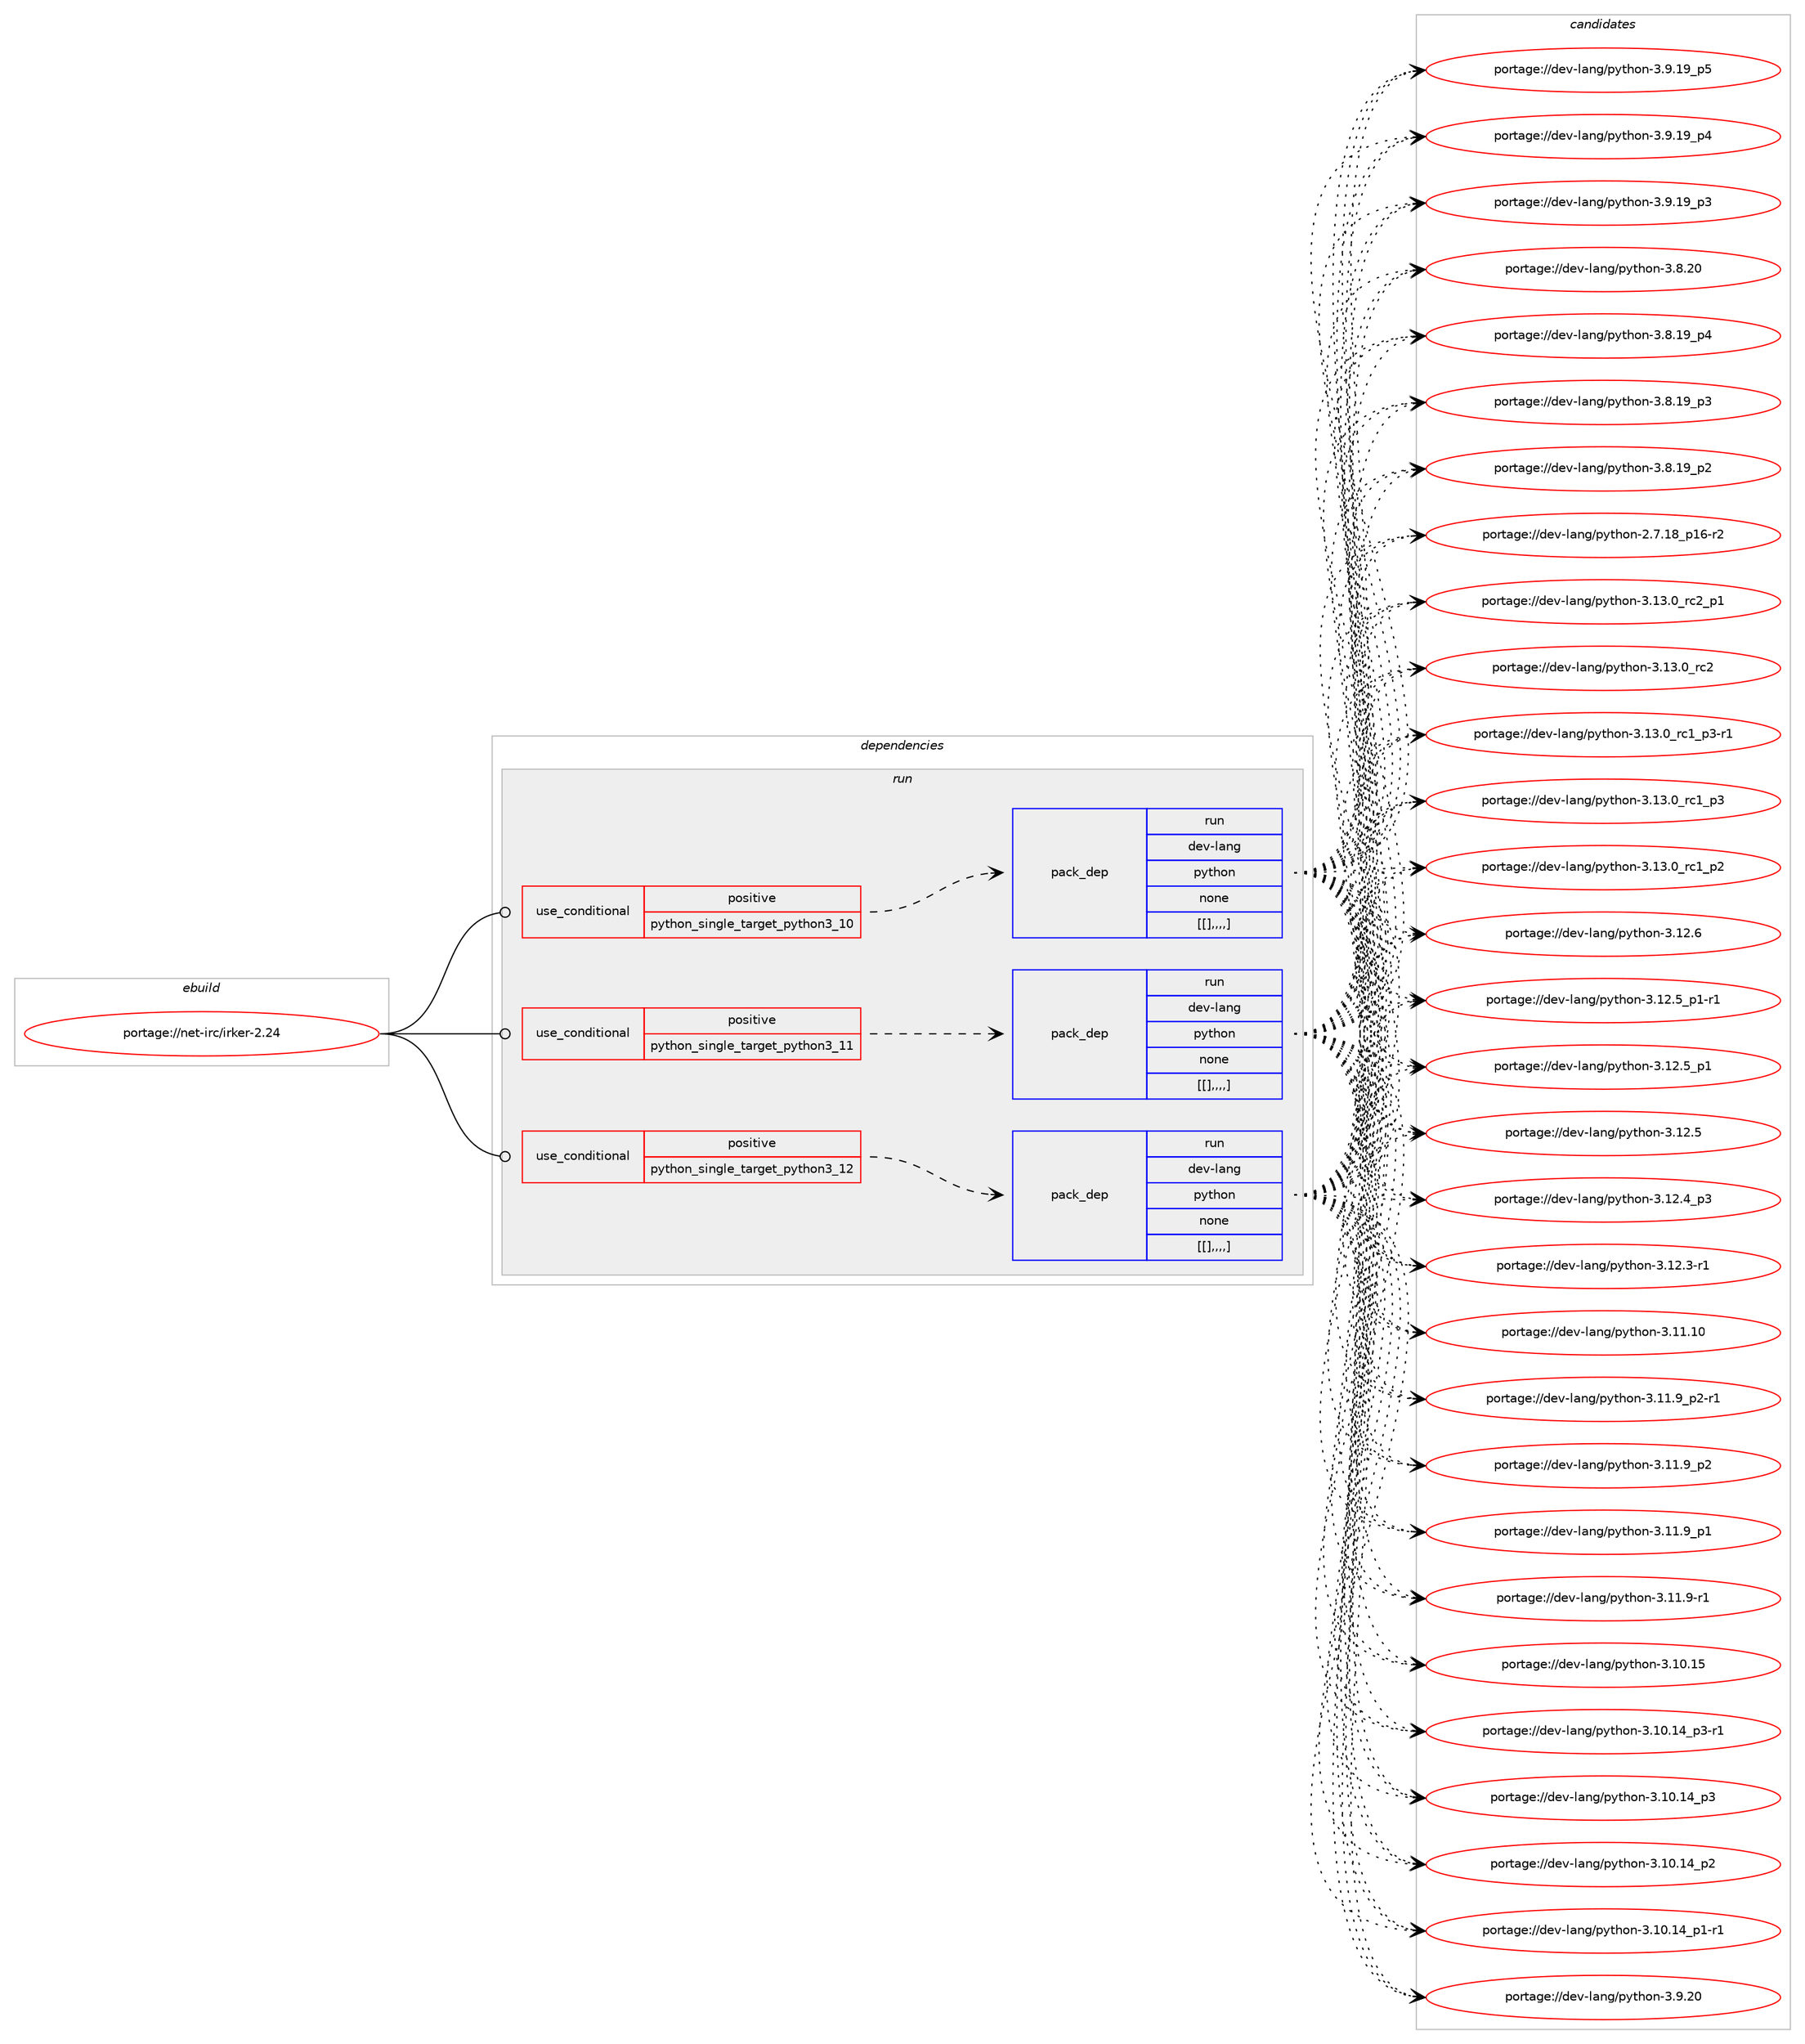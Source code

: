 digraph prolog {

# *************
# Graph options
# *************

newrank=true;
concentrate=true;
compound=true;
graph [rankdir=LR,fontname=Helvetica,fontsize=10,ranksep=1.5];#, ranksep=2.5, nodesep=0.2];
edge  [arrowhead=vee];
node  [fontname=Helvetica,fontsize=10];

# **********
# The ebuild
# **********

subgraph cluster_leftcol {
color=gray;
label=<<i>ebuild</i>>;
id [label="portage://net-irc/irker-2.24", color=red, width=4, href="../net-irc/irker-2.24.svg"];
}

# ****************
# The dependencies
# ****************

subgraph cluster_midcol {
color=gray;
label=<<i>dependencies</i>>;
subgraph cluster_compile {
fillcolor="#eeeeee";
style=filled;
label=<<i>compile</i>>;
}
subgraph cluster_compileandrun {
fillcolor="#eeeeee";
style=filled;
label=<<i>compile and run</i>>;
}
subgraph cluster_run {
fillcolor="#eeeeee";
style=filled;
label=<<i>run</i>>;
subgraph cond2371 {
dependency6112 [label=<<TABLE BORDER="0" CELLBORDER="1" CELLSPACING="0" CELLPADDING="4"><TR><TD ROWSPAN="3" CELLPADDING="10">use_conditional</TD></TR><TR><TD>positive</TD></TR><TR><TD>python_single_target_python3_10</TD></TR></TABLE>>, shape=none, color=red];
subgraph pack3728 {
dependency6113 [label=<<TABLE BORDER="0" CELLBORDER="1" CELLSPACING="0" CELLPADDING="4" WIDTH="220"><TR><TD ROWSPAN="6" CELLPADDING="30">pack_dep</TD></TR><TR><TD WIDTH="110">run</TD></TR><TR><TD>dev-lang</TD></TR><TR><TD>python</TD></TR><TR><TD>none</TD></TR><TR><TD>[[],,,,]</TD></TR></TABLE>>, shape=none, color=blue];
}
dependency6112:e -> dependency6113:w [weight=20,style="dashed",arrowhead="vee"];
}
id:e -> dependency6112:w [weight=20,style="solid",arrowhead="odot"];
subgraph cond2372 {
dependency6114 [label=<<TABLE BORDER="0" CELLBORDER="1" CELLSPACING="0" CELLPADDING="4"><TR><TD ROWSPAN="3" CELLPADDING="10">use_conditional</TD></TR><TR><TD>positive</TD></TR><TR><TD>python_single_target_python3_11</TD></TR></TABLE>>, shape=none, color=red];
subgraph pack3729 {
dependency6115 [label=<<TABLE BORDER="0" CELLBORDER="1" CELLSPACING="0" CELLPADDING="4" WIDTH="220"><TR><TD ROWSPAN="6" CELLPADDING="30">pack_dep</TD></TR><TR><TD WIDTH="110">run</TD></TR><TR><TD>dev-lang</TD></TR><TR><TD>python</TD></TR><TR><TD>none</TD></TR><TR><TD>[[],,,,]</TD></TR></TABLE>>, shape=none, color=blue];
}
dependency6114:e -> dependency6115:w [weight=20,style="dashed",arrowhead="vee"];
}
id:e -> dependency6114:w [weight=20,style="solid",arrowhead="odot"];
subgraph cond2373 {
dependency6116 [label=<<TABLE BORDER="0" CELLBORDER="1" CELLSPACING="0" CELLPADDING="4"><TR><TD ROWSPAN="3" CELLPADDING="10">use_conditional</TD></TR><TR><TD>positive</TD></TR><TR><TD>python_single_target_python3_12</TD></TR></TABLE>>, shape=none, color=red];
subgraph pack3730 {
dependency6117 [label=<<TABLE BORDER="0" CELLBORDER="1" CELLSPACING="0" CELLPADDING="4" WIDTH="220"><TR><TD ROWSPAN="6" CELLPADDING="30">pack_dep</TD></TR><TR><TD WIDTH="110">run</TD></TR><TR><TD>dev-lang</TD></TR><TR><TD>python</TD></TR><TR><TD>none</TD></TR><TR><TD>[[],,,,]</TD></TR></TABLE>>, shape=none, color=blue];
}
dependency6116:e -> dependency6117:w [weight=20,style="dashed",arrowhead="vee"];
}
id:e -> dependency6116:w [weight=20,style="solid",arrowhead="odot"];
}
}

# **************
# The candidates
# **************

subgraph cluster_choices {
rank=same;
color=gray;
label=<<i>candidates</i>>;

subgraph choice3728 {
color=black;
nodesep=1;
choice100101118451089711010347112121116104111110455146495146489511499509511249 [label="portage://dev-lang/python-3.13.0_rc2_p1", color=red, width=4,href="../dev-lang/python-3.13.0_rc2_p1.svg"];
choice10010111845108971101034711212111610411111045514649514648951149950 [label="portage://dev-lang/python-3.13.0_rc2", color=red, width=4,href="../dev-lang/python-3.13.0_rc2.svg"];
choice1001011184510897110103471121211161041111104551464951464895114994995112514511449 [label="portage://dev-lang/python-3.13.0_rc1_p3-r1", color=red, width=4,href="../dev-lang/python-3.13.0_rc1_p3-r1.svg"];
choice100101118451089711010347112121116104111110455146495146489511499499511251 [label="portage://dev-lang/python-3.13.0_rc1_p3", color=red, width=4,href="../dev-lang/python-3.13.0_rc1_p3.svg"];
choice100101118451089711010347112121116104111110455146495146489511499499511250 [label="portage://dev-lang/python-3.13.0_rc1_p2", color=red, width=4,href="../dev-lang/python-3.13.0_rc1_p2.svg"];
choice10010111845108971101034711212111610411111045514649504654 [label="portage://dev-lang/python-3.12.6", color=red, width=4,href="../dev-lang/python-3.12.6.svg"];
choice1001011184510897110103471121211161041111104551464950465395112494511449 [label="portage://dev-lang/python-3.12.5_p1-r1", color=red, width=4,href="../dev-lang/python-3.12.5_p1-r1.svg"];
choice100101118451089711010347112121116104111110455146495046539511249 [label="portage://dev-lang/python-3.12.5_p1", color=red, width=4,href="../dev-lang/python-3.12.5_p1.svg"];
choice10010111845108971101034711212111610411111045514649504653 [label="portage://dev-lang/python-3.12.5", color=red, width=4,href="../dev-lang/python-3.12.5.svg"];
choice100101118451089711010347112121116104111110455146495046529511251 [label="portage://dev-lang/python-3.12.4_p3", color=red, width=4,href="../dev-lang/python-3.12.4_p3.svg"];
choice100101118451089711010347112121116104111110455146495046514511449 [label="portage://dev-lang/python-3.12.3-r1", color=red, width=4,href="../dev-lang/python-3.12.3-r1.svg"];
choice1001011184510897110103471121211161041111104551464949464948 [label="portage://dev-lang/python-3.11.10", color=red, width=4,href="../dev-lang/python-3.11.10.svg"];
choice1001011184510897110103471121211161041111104551464949465795112504511449 [label="portage://dev-lang/python-3.11.9_p2-r1", color=red, width=4,href="../dev-lang/python-3.11.9_p2-r1.svg"];
choice100101118451089711010347112121116104111110455146494946579511250 [label="portage://dev-lang/python-3.11.9_p2", color=red, width=4,href="../dev-lang/python-3.11.9_p2.svg"];
choice100101118451089711010347112121116104111110455146494946579511249 [label="portage://dev-lang/python-3.11.9_p1", color=red, width=4,href="../dev-lang/python-3.11.9_p1.svg"];
choice100101118451089711010347112121116104111110455146494946574511449 [label="portage://dev-lang/python-3.11.9-r1", color=red, width=4,href="../dev-lang/python-3.11.9-r1.svg"];
choice1001011184510897110103471121211161041111104551464948464953 [label="portage://dev-lang/python-3.10.15", color=red, width=4,href="../dev-lang/python-3.10.15.svg"];
choice100101118451089711010347112121116104111110455146494846495295112514511449 [label="portage://dev-lang/python-3.10.14_p3-r1", color=red, width=4,href="../dev-lang/python-3.10.14_p3-r1.svg"];
choice10010111845108971101034711212111610411111045514649484649529511251 [label="portage://dev-lang/python-3.10.14_p3", color=red, width=4,href="../dev-lang/python-3.10.14_p3.svg"];
choice10010111845108971101034711212111610411111045514649484649529511250 [label="portage://dev-lang/python-3.10.14_p2", color=red, width=4,href="../dev-lang/python-3.10.14_p2.svg"];
choice100101118451089711010347112121116104111110455146494846495295112494511449 [label="portage://dev-lang/python-3.10.14_p1-r1", color=red, width=4,href="../dev-lang/python-3.10.14_p1-r1.svg"];
choice10010111845108971101034711212111610411111045514657465048 [label="portage://dev-lang/python-3.9.20", color=red, width=4,href="../dev-lang/python-3.9.20.svg"];
choice100101118451089711010347112121116104111110455146574649579511253 [label="portage://dev-lang/python-3.9.19_p5", color=red, width=4,href="../dev-lang/python-3.9.19_p5.svg"];
choice100101118451089711010347112121116104111110455146574649579511252 [label="portage://dev-lang/python-3.9.19_p4", color=red, width=4,href="../dev-lang/python-3.9.19_p4.svg"];
choice100101118451089711010347112121116104111110455146574649579511251 [label="portage://dev-lang/python-3.9.19_p3", color=red, width=4,href="../dev-lang/python-3.9.19_p3.svg"];
choice10010111845108971101034711212111610411111045514656465048 [label="portage://dev-lang/python-3.8.20", color=red, width=4,href="../dev-lang/python-3.8.20.svg"];
choice100101118451089711010347112121116104111110455146564649579511252 [label="portage://dev-lang/python-3.8.19_p4", color=red, width=4,href="../dev-lang/python-3.8.19_p4.svg"];
choice100101118451089711010347112121116104111110455146564649579511251 [label="portage://dev-lang/python-3.8.19_p3", color=red, width=4,href="../dev-lang/python-3.8.19_p3.svg"];
choice100101118451089711010347112121116104111110455146564649579511250 [label="portage://dev-lang/python-3.8.19_p2", color=red, width=4,href="../dev-lang/python-3.8.19_p2.svg"];
choice100101118451089711010347112121116104111110455046554649569511249544511450 [label="portage://dev-lang/python-2.7.18_p16-r2", color=red, width=4,href="../dev-lang/python-2.7.18_p16-r2.svg"];
dependency6113:e -> choice100101118451089711010347112121116104111110455146495146489511499509511249:w [style=dotted,weight="100"];
dependency6113:e -> choice10010111845108971101034711212111610411111045514649514648951149950:w [style=dotted,weight="100"];
dependency6113:e -> choice1001011184510897110103471121211161041111104551464951464895114994995112514511449:w [style=dotted,weight="100"];
dependency6113:e -> choice100101118451089711010347112121116104111110455146495146489511499499511251:w [style=dotted,weight="100"];
dependency6113:e -> choice100101118451089711010347112121116104111110455146495146489511499499511250:w [style=dotted,weight="100"];
dependency6113:e -> choice10010111845108971101034711212111610411111045514649504654:w [style=dotted,weight="100"];
dependency6113:e -> choice1001011184510897110103471121211161041111104551464950465395112494511449:w [style=dotted,weight="100"];
dependency6113:e -> choice100101118451089711010347112121116104111110455146495046539511249:w [style=dotted,weight="100"];
dependency6113:e -> choice10010111845108971101034711212111610411111045514649504653:w [style=dotted,weight="100"];
dependency6113:e -> choice100101118451089711010347112121116104111110455146495046529511251:w [style=dotted,weight="100"];
dependency6113:e -> choice100101118451089711010347112121116104111110455146495046514511449:w [style=dotted,weight="100"];
dependency6113:e -> choice1001011184510897110103471121211161041111104551464949464948:w [style=dotted,weight="100"];
dependency6113:e -> choice1001011184510897110103471121211161041111104551464949465795112504511449:w [style=dotted,weight="100"];
dependency6113:e -> choice100101118451089711010347112121116104111110455146494946579511250:w [style=dotted,weight="100"];
dependency6113:e -> choice100101118451089711010347112121116104111110455146494946579511249:w [style=dotted,weight="100"];
dependency6113:e -> choice100101118451089711010347112121116104111110455146494946574511449:w [style=dotted,weight="100"];
dependency6113:e -> choice1001011184510897110103471121211161041111104551464948464953:w [style=dotted,weight="100"];
dependency6113:e -> choice100101118451089711010347112121116104111110455146494846495295112514511449:w [style=dotted,weight="100"];
dependency6113:e -> choice10010111845108971101034711212111610411111045514649484649529511251:w [style=dotted,weight="100"];
dependency6113:e -> choice10010111845108971101034711212111610411111045514649484649529511250:w [style=dotted,weight="100"];
dependency6113:e -> choice100101118451089711010347112121116104111110455146494846495295112494511449:w [style=dotted,weight="100"];
dependency6113:e -> choice10010111845108971101034711212111610411111045514657465048:w [style=dotted,weight="100"];
dependency6113:e -> choice100101118451089711010347112121116104111110455146574649579511253:w [style=dotted,weight="100"];
dependency6113:e -> choice100101118451089711010347112121116104111110455146574649579511252:w [style=dotted,weight="100"];
dependency6113:e -> choice100101118451089711010347112121116104111110455146574649579511251:w [style=dotted,weight="100"];
dependency6113:e -> choice10010111845108971101034711212111610411111045514656465048:w [style=dotted,weight="100"];
dependency6113:e -> choice100101118451089711010347112121116104111110455146564649579511252:w [style=dotted,weight="100"];
dependency6113:e -> choice100101118451089711010347112121116104111110455146564649579511251:w [style=dotted,weight="100"];
dependency6113:e -> choice100101118451089711010347112121116104111110455146564649579511250:w [style=dotted,weight="100"];
dependency6113:e -> choice100101118451089711010347112121116104111110455046554649569511249544511450:w [style=dotted,weight="100"];
}
subgraph choice3729 {
color=black;
nodesep=1;
choice100101118451089711010347112121116104111110455146495146489511499509511249 [label="portage://dev-lang/python-3.13.0_rc2_p1", color=red, width=4,href="../dev-lang/python-3.13.0_rc2_p1.svg"];
choice10010111845108971101034711212111610411111045514649514648951149950 [label="portage://dev-lang/python-3.13.0_rc2", color=red, width=4,href="../dev-lang/python-3.13.0_rc2.svg"];
choice1001011184510897110103471121211161041111104551464951464895114994995112514511449 [label="portage://dev-lang/python-3.13.0_rc1_p3-r1", color=red, width=4,href="../dev-lang/python-3.13.0_rc1_p3-r1.svg"];
choice100101118451089711010347112121116104111110455146495146489511499499511251 [label="portage://dev-lang/python-3.13.0_rc1_p3", color=red, width=4,href="../dev-lang/python-3.13.0_rc1_p3.svg"];
choice100101118451089711010347112121116104111110455146495146489511499499511250 [label="portage://dev-lang/python-3.13.0_rc1_p2", color=red, width=4,href="../dev-lang/python-3.13.0_rc1_p2.svg"];
choice10010111845108971101034711212111610411111045514649504654 [label="portage://dev-lang/python-3.12.6", color=red, width=4,href="../dev-lang/python-3.12.6.svg"];
choice1001011184510897110103471121211161041111104551464950465395112494511449 [label="portage://dev-lang/python-3.12.5_p1-r1", color=red, width=4,href="../dev-lang/python-3.12.5_p1-r1.svg"];
choice100101118451089711010347112121116104111110455146495046539511249 [label="portage://dev-lang/python-3.12.5_p1", color=red, width=4,href="../dev-lang/python-3.12.5_p1.svg"];
choice10010111845108971101034711212111610411111045514649504653 [label="portage://dev-lang/python-3.12.5", color=red, width=4,href="../dev-lang/python-3.12.5.svg"];
choice100101118451089711010347112121116104111110455146495046529511251 [label="portage://dev-lang/python-3.12.4_p3", color=red, width=4,href="../dev-lang/python-3.12.4_p3.svg"];
choice100101118451089711010347112121116104111110455146495046514511449 [label="portage://dev-lang/python-3.12.3-r1", color=red, width=4,href="../dev-lang/python-3.12.3-r1.svg"];
choice1001011184510897110103471121211161041111104551464949464948 [label="portage://dev-lang/python-3.11.10", color=red, width=4,href="../dev-lang/python-3.11.10.svg"];
choice1001011184510897110103471121211161041111104551464949465795112504511449 [label="portage://dev-lang/python-3.11.9_p2-r1", color=red, width=4,href="../dev-lang/python-3.11.9_p2-r1.svg"];
choice100101118451089711010347112121116104111110455146494946579511250 [label="portage://dev-lang/python-3.11.9_p2", color=red, width=4,href="../dev-lang/python-3.11.9_p2.svg"];
choice100101118451089711010347112121116104111110455146494946579511249 [label="portage://dev-lang/python-3.11.9_p1", color=red, width=4,href="../dev-lang/python-3.11.9_p1.svg"];
choice100101118451089711010347112121116104111110455146494946574511449 [label="portage://dev-lang/python-3.11.9-r1", color=red, width=4,href="../dev-lang/python-3.11.9-r1.svg"];
choice1001011184510897110103471121211161041111104551464948464953 [label="portage://dev-lang/python-3.10.15", color=red, width=4,href="../dev-lang/python-3.10.15.svg"];
choice100101118451089711010347112121116104111110455146494846495295112514511449 [label="portage://dev-lang/python-3.10.14_p3-r1", color=red, width=4,href="../dev-lang/python-3.10.14_p3-r1.svg"];
choice10010111845108971101034711212111610411111045514649484649529511251 [label="portage://dev-lang/python-3.10.14_p3", color=red, width=4,href="../dev-lang/python-3.10.14_p3.svg"];
choice10010111845108971101034711212111610411111045514649484649529511250 [label="portage://dev-lang/python-3.10.14_p2", color=red, width=4,href="../dev-lang/python-3.10.14_p2.svg"];
choice100101118451089711010347112121116104111110455146494846495295112494511449 [label="portage://dev-lang/python-3.10.14_p1-r1", color=red, width=4,href="../dev-lang/python-3.10.14_p1-r1.svg"];
choice10010111845108971101034711212111610411111045514657465048 [label="portage://dev-lang/python-3.9.20", color=red, width=4,href="../dev-lang/python-3.9.20.svg"];
choice100101118451089711010347112121116104111110455146574649579511253 [label="portage://dev-lang/python-3.9.19_p5", color=red, width=4,href="../dev-lang/python-3.9.19_p5.svg"];
choice100101118451089711010347112121116104111110455146574649579511252 [label="portage://dev-lang/python-3.9.19_p4", color=red, width=4,href="../dev-lang/python-3.9.19_p4.svg"];
choice100101118451089711010347112121116104111110455146574649579511251 [label="portage://dev-lang/python-3.9.19_p3", color=red, width=4,href="../dev-lang/python-3.9.19_p3.svg"];
choice10010111845108971101034711212111610411111045514656465048 [label="portage://dev-lang/python-3.8.20", color=red, width=4,href="../dev-lang/python-3.8.20.svg"];
choice100101118451089711010347112121116104111110455146564649579511252 [label="portage://dev-lang/python-3.8.19_p4", color=red, width=4,href="../dev-lang/python-3.8.19_p4.svg"];
choice100101118451089711010347112121116104111110455146564649579511251 [label="portage://dev-lang/python-3.8.19_p3", color=red, width=4,href="../dev-lang/python-3.8.19_p3.svg"];
choice100101118451089711010347112121116104111110455146564649579511250 [label="portage://dev-lang/python-3.8.19_p2", color=red, width=4,href="../dev-lang/python-3.8.19_p2.svg"];
choice100101118451089711010347112121116104111110455046554649569511249544511450 [label="portage://dev-lang/python-2.7.18_p16-r2", color=red, width=4,href="../dev-lang/python-2.7.18_p16-r2.svg"];
dependency6115:e -> choice100101118451089711010347112121116104111110455146495146489511499509511249:w [style=dotted,weight="100"];
dependency6115:e -> choice10010111845108971101034711212111610411111045514649514648951149950:w [style=dotted,weight="100"];
dependency6115:e -> choice1001011184510897110103471121211161041111104551464951464895114994995112514511449:w [style=dotted,weight="100"];
dependency6115:e -> choice100101118451089711010347112121116104111110455146495146489511499499511251:w [style=dotted,weight="100"];
dependency6115:e -> choice100101118451089711010347112121116104111110455146495146489511499499511250:w [style=dotted,weight="100"];
dependency6115:e -> choice10010111845108971101034711212111610411111045514649504654:w [style=dotted,weight="100"];
dependency6115:e -> choice1001011184510897110103471121211161041111104551464950465395112494511449:w [style=dotted,weight="100"];
dependency6115:e -> choice100101118451089711010347112121116104111110455146495046539511249:w [style=dotted,weight="100"];
dependency6115:e -> choice10010111845108971101034711212111610411111045514649504653:w [style=dotted,weight="100"];
dependency6115:e -> choice100101118451089711010347112121116104111110455146495046529511251:w [style=dotted,weight="100"];
dependency6115:e -> choice100101118451089711010347112121116104111110455146495046514511449:w [style=dotted,weight="100"];
dependency6115:e -> choice1001011184510897110103471121211161041111104551464949464948:w [style=dotted,weight="100"];
dependency6115:e -> choice1001011184510897110103471121211161041111104551464949465795112504511449:w [style=dotted,weight="100"];
dependency6115:e -> choice100101118451089711010347112121116104111110455146494946579511250:w [style=dotted,weight="100"];
dependency6115:e -> choice100101118451089711010347112121116104111110455146494946579511249:w [style=dotted,weight="100"];
dependency6115:e -> choice100101118451089711010347112121116104111110455146494946574511449:w [style=dotted,weight="100"];
dependency6115:e -> choice1001011184510897110103471121211161041111104551464948464953:w [style=dotted,weight="100"];
dependency6115:e -> choice100101118451089711010347112121116104111110455146494846495295112514511449:w [style=dotted,weight="100"];
dependency6115:e -> choice10010111845108971101034711212111610411111045514649484649529511251:w [style=dotted,weight="100"];
dependency6115:e -> choice10010111845108971101034711212111610411111045514649484649529511250:w [style=dotted,weight="100"];
dependency6115:e -> choice100101118451089711010347112121116104111110455146494846495295112494511449:w [style=dotted,weight="100"];
dependency6115:e -> choice10010111845108971101034711212111610411111045514657465048:w [style=dotted,weight="100"];
dependency6115:e -> choice100101118451089711010347112121116104111110455146574649579511253:w [style=dotted,weight="100"];
dependency6115:e -> choice100101118451089711010347112121116104111110455146574649579511252:w [style=dotted,weight="100"];
dependency6115:e -> choice100101118451089711010347112121116104111110455146574649579511251:w [style=dotted,weight="100"];
dependency6115:e -> choice10010111845108971101034711212111610411111045514656465048:w [style=dotted,weight="100"];
dependency6115:e -> choice100101118451089711010347112121116104111110455146564649579511252:w [style=dotted,weight="100"];
dependency6115:e -> choice100101118451089711010347112121116104111110455146564649579511251:w [style=dotted,weight="100"];
dependency6115:e -> choice100101118451089711010347112121116104111110455146564649579511250:w [style=dotted,weight="100"];
dependency6115:e -> choice100101118451089711010347112121116104111110455046554649569511249544511450:w [style=dotted,weight="100"];
}
subgraph choice3730 {
color=black;
nodesep=1;
choice100101118451089711010347112121116104111110455146495146489511499509511249 [label="portage://dev-lang/python-3.13.0_rc2_p1", color=red, width=4,href="../dev-lang/python-3.13.0_rc2_p1.svg"];
choice10010111845108971101034711212111610411111045514649514648951149950 [label="portage://dev-lang/python-3.13.0_rc2", color=red, width=4,href="../dev-lang/python-3.13.0_rc2.svg"];
choice1001011184510897110103471121211161041111104551464951464895114994995112514511449 [label="portage://dev-lang/python-3.13.0_rc1_p3-r1", color=red, width=4,href="../dev-lang/python-3.13.0_rc1_p3-r1.svg"];
choice100101118451089711010347112121116104111110455146495146489511499499511251 [label="portage://dev-lang/python-3.13.0_rc1_p3", color=red, width=4,href="../dev-lang/python-3.13.0_rc1_p3.svg"];
choice100101118451089711010347112121116104111110455146495146489511499499511250 [label="portage://dev-lang/python-3.13.0_rc1_p2", color=red, width=4,href="../dev-lang/python-3.13.0_rc1_p2.svg"];
choice10010111845108971101034711212111610411111045514649504654 [label="portage://dev-lang/python-3.12.6", color=red, width=4,href="../dev-lang/python-3.12.6.svg"];
choice1001011184510897110103471121211161041111104551464950465395112494511449 [label="portage://dev-lang/python-3.12.5_p1-r1", color=red, width=4,href="../dev-lang/python-3.12.5_p1-r1.svg"];
choice100101118451089711010347112121116104111110455146495046539511249 [label="portage://dev-lang/python-3.12.5_p1", color=red, width=4,href="../dev-lang/python-3.12.5_p1.svg"];
choice10010111845108971101034711212111610411111045514649504653 [label="portage://dev-lang/python-3.12.5", color=red, width=4,href="../dev-lang/python-3.12.5.svg"];
choice100101118451089711010347112121116104111110455146495046529511251 [label="portage://dev-lang/python-3.12.4_p3", color=red, width=4,href="../dev-lang/python-3.12.4_p3.svg"];
choice100101118451089711010347112121116104111110455146495046514511449 [label="portage://dev-lang/python-3.12.3-r1", color=red, width=4,href="../dev-lang/python-3.12.3-r1.svg"];
choice1001011184510897110103471121211161041111104551464949464948 [label="portage://dev-lang/python-3.11.10", color=red, width=4,href="../dev-lang/python-3.11.10.svg"];
choice1001011184510897110103471121211161041111104551464949465795112504511449 [label="portage://dev-lang/python-3.11.9_p2-r1", color=red, width=4,href="../dev-lang/python-3.11.9_p2-r1.svg"];
choice100101118451089711010347112121116104111110455146494946579511250 [label="portage://dev-lang/python-3.11.9_p2", color=red, width=4,href="../dev-lang/python-3.11.9_p2.svg"];
choice100101118451089711010347112121116104111110455146494946579511249 [label="portage://dev-lang/python-3.11.9_p1", color=red, width=4,href="../dev-lang/python-3.11.9_p1.svg"];
choice100101118451089711010347112121116104111110455146494946574511449 [label="portage://dev-lang/python-3.11.9-r1", color=red, width=4,href="../dev-lang/python-3.11.9-r1.svg"];
choice1001011184510897110103471121211161041111104551464948464953 [label="portage://dev-lang/python-3.10.15", color=red, width=4,href="../dev-lang/python-3.10.15.svg"];
choice100101118451089711010347112121116104111110455146494846495295112514511449 [label="portage://dev-lang/python-3.10.14_p3-r1", color=red, width=4,href="../dev-lang/python-3.10.14_p3-r1.svg"];
choice10010111845108971101034711212111610411111045514649484649529511251 [label="portage://dev-lang/python-3.10.14_p3", color=red, width=4,href="../dev-lang/python-3.10.14_p3.svg"];
choice10010111845108971101034711212111610411111045514649484649529511250 [label="portage://dev-lang/python-3.10.14_p2", color=red, width=4,href="../dev-lang/python-3.10.14_p2.svg"];
choice100101118451089711010347112121116104111110455146494846495295112494511449 [label="portage://dev-lang/python-3.10.14_p1-r1", color=red, width=4,href="../dev-lang/python-3.10.14_p1-r1.svg"];
choice10010111845108971101034711212111610411111045514657465048 [label="portage://dev-lang/python-3.9.20", color=red, width=4,href="../dev-lang/python-3.9.20.svg"];
choice100101118451089711010347112121116104111110455146574649579511253 [label="portage://dev-lang/python-3.9.19_p5", color=red, width=4,href="../dev-lang/python-3.9.19_p5.svg"];
choice100101118451089711010347112121116104111110455146574649579511252 [label="portage://dev-lang/python-3.9.19_p4", color=red, width=4,href="../dev-lang/python-3.9.19_p4.svg"];
choice100101118451089711010347112121116104111110455146574649579511251 [label="portage://dev-lang/python-3.9.19_p3", color=red, width=4,href="../dev-lang/python-3.9.19_p3.svg"];
choice10010111845108971101034711212111610411111045514656465048 [label="portage://dev-lang/python-3.8.20", color=red, width=4,href="../dev-lang/python-3.8.20.svg"];
choice100101118451089711010347112121116104111110455146564649579511252 [label="portage://dev-lang/python-3.8.19_p4", color=red, width=4,href="../dev-lang/python-3.8.19_p4.svg"];
choice100101118451089711010347112121116104111110455146564649579511251 [label="portage://dev-lang/python-3.8.19_p3", color=red, width=4,href="../dev-lang/python-3.8.19_p3.svg"];
choice100101118451089711010347112121116104111110455146564649579511250 [label="portage://dev-lang/python-3.8.19_p2", color=red, width=4,href="../dev-lang/python-3.8.19_p2.svg"];
choice100101118451089711010347112121116104111110455046554649569511249544511450 [label="portage://dev-lang/python-2.7.18_p16-r2", color=red, width=4,href="../dev-lang/python-2.7.18_p16-r2.svg"];
dependency6117:e -> choice100101118451089711010347112121116104111110455146495146489511499509511249:w [style=dotted,weight="100"];
dependency6117:e -> choice10010111845108971101034711212111610411111045514649514648951149950:w [style=dotted,weight="100"];
dependency6117:e -> choice1001011184510897110103471121211161041111104551464951464895114994995112514511449:w [style=dotted,weight="100"];
dependency6117:e -> choice100101118451089711010347112121116104111110455146495146489511499499511251:w [style=dotted,weight="100"];
dependency6117:e -> choice100101118451089711010347112121116104111110455146495146489511499499511250:w [style=dotted,weight="100"];
dependency6117:e -> choice10010111845108971101034711212111610411111045514649504654:w [style=dotted,weight="100"];
dependency6117:e -> choice1001011184510897110103471121211161041111104551464950465395112494511449:w [style=dotted,weight="100"];
dependency6117:e -> choice100101118451089711010347112121116104111110455146495046539511249:w [style=dotted,weight="100"];
dependency6117:e -> choice10010111845108971101034711212111610411111045514649504653:w [style=dotted,weight="100"];
dependency6117:e -> choice100101118451089711010347112121116104111110455146495046529511251:w [style=dotted,weight="100"];
dependency6117:e -> choice100101118451089711010347112121116104111110455146495046514511449:w [style=dotted,weight="100"];
dependency6117:e -> choice1001011184510897110103471121211161041111104551464949464948:w [style=dotted,weight="100"];
dependency6117:e -> choice1001011184510897110103471121211161041111104551464949465795112504511449:w [style=dotted,weight="100"];
dependency6117:e -> choice100101118451089711010347112121116104111110455146494946579511250:w [style=dotted,weight="100"];
dependency6117:e -> choice100101118451089711010347112121116104111110455146494946579511249:w [style=dotted,weight="100"];
dependency6117:e -> choice100101118451089711010347112121116104111110455146494946574511449:w [style=dotted,weight="100"];
dependency6117:e -> choice1001011184510897110103471121211161041111104551464948464953:w [style=dotted,weight="100"];
dependency6117:e -> choice100101118451089711010347112121116104111110455146494846495295112514511449:w [style=dotted,weight="100"];
dependency6117:e -> choice10010111845108971101034711212111610411111045514649484649529511251:w [style=dotted,weight="100"];
dependency6117:e -> choice10010111845108971101034711212111610411111045514649484649529511250:w [style=dotted,weight="100"];
dependency6117:e -> choice100101118451089711010347112121116104111110455146494846495295112494511449:w [style=dotted,weight="100"];
dependency6117:e -> choice10010111845108971101034711212111610411111045514657465048:w [style=dotted,weight="100"];
dependency6117:e -> choice100101118451089711010347112121116104111110455146574649579511253:w [style=dotted,weight="100"];
dependency6117:e -> choice100101118451089711010347112121116104111110455146574649579511252:w [style=dotted,weight="100"];
dependency6117:e -> choice100101118451089711010347112121116104111110455146574649579511251:w [style=dotted,weight="100"];
dependency6117:e -> choice10010111845108971101034711212111610411111045514656465048:w [style=dotted,weight="100"];
dependency6117:e -> choice100101118451089711010347112121116104111110455146564649579511252:w [style=dotted,weight="100"];
dependency6117:e -> choice100101118451089711010347112121116104111110455146564649579511251:w [style=dotted,weight="100"];
dependency6117:e -> choice100101118451089711010347112121116104111110455146564649579511250:w [style=dotted,weight="100"];
dependency6117:e -> choice100101118451089711010347112121116104111110455046554649569511249544511450:w [style=dotted,weight="100"];
}
}

}
